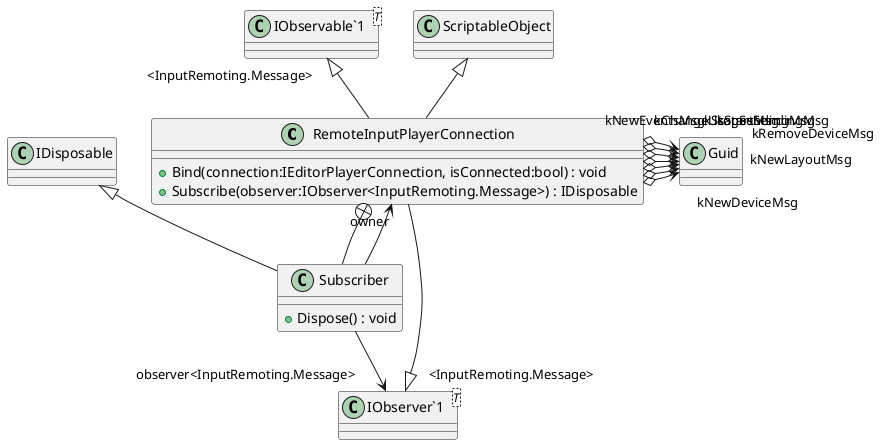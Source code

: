 @startuml
class RemoteInputPlayerConnection {
    + Bind(connection:IEditorPlayerConnection, isConnected:bool) : void
    + Subscribe(observer:IObserver<InputRemoting.Message>) : IDisposable
}
class "IObserver`1"<T> {
}
class "IObservable`1"<T> {
}
class Subscriber {
    + Dispose() : void
}
ScriptableObject <|-- RemoteInputPlayerConnection
"IObserver`1" "<InputRemoting.Message>" <|-- RemoteInputPlayerConnection
"IObservable`1" "<InputRemoting.Message>" <|-- RemoteInputPlayerConnection
RemoteInputPlayerConnection o-> "kNewDeviceMsg" Guid
RemoteInputPlayerConnection o-> "kNewLayoutMsg" Guid
RemoteInputPlayerConnection o-> "kNewEventsMsg" Guid
RemoteInputPlayerConnection o-> "kRemoveDeviceMsg" Guid
RemoteInputPlayerConnection o-> "kChangeUsagesMsg" Guid
RemoteInputPlayerConnection o-> "kStartSendingMsg" Guid
RemoteInputPlayerConnection o-> "kStopSendingMsg" Guid
RemoteInputPlayerConnection +-- Subscriber
IDisposable <|-- Subscriber
Subscriber --> "owner" RemoteInputPlayerConnection
Subscriber --> "observer<InputRemoting.Message>" "IObserver`1"
@enduml
